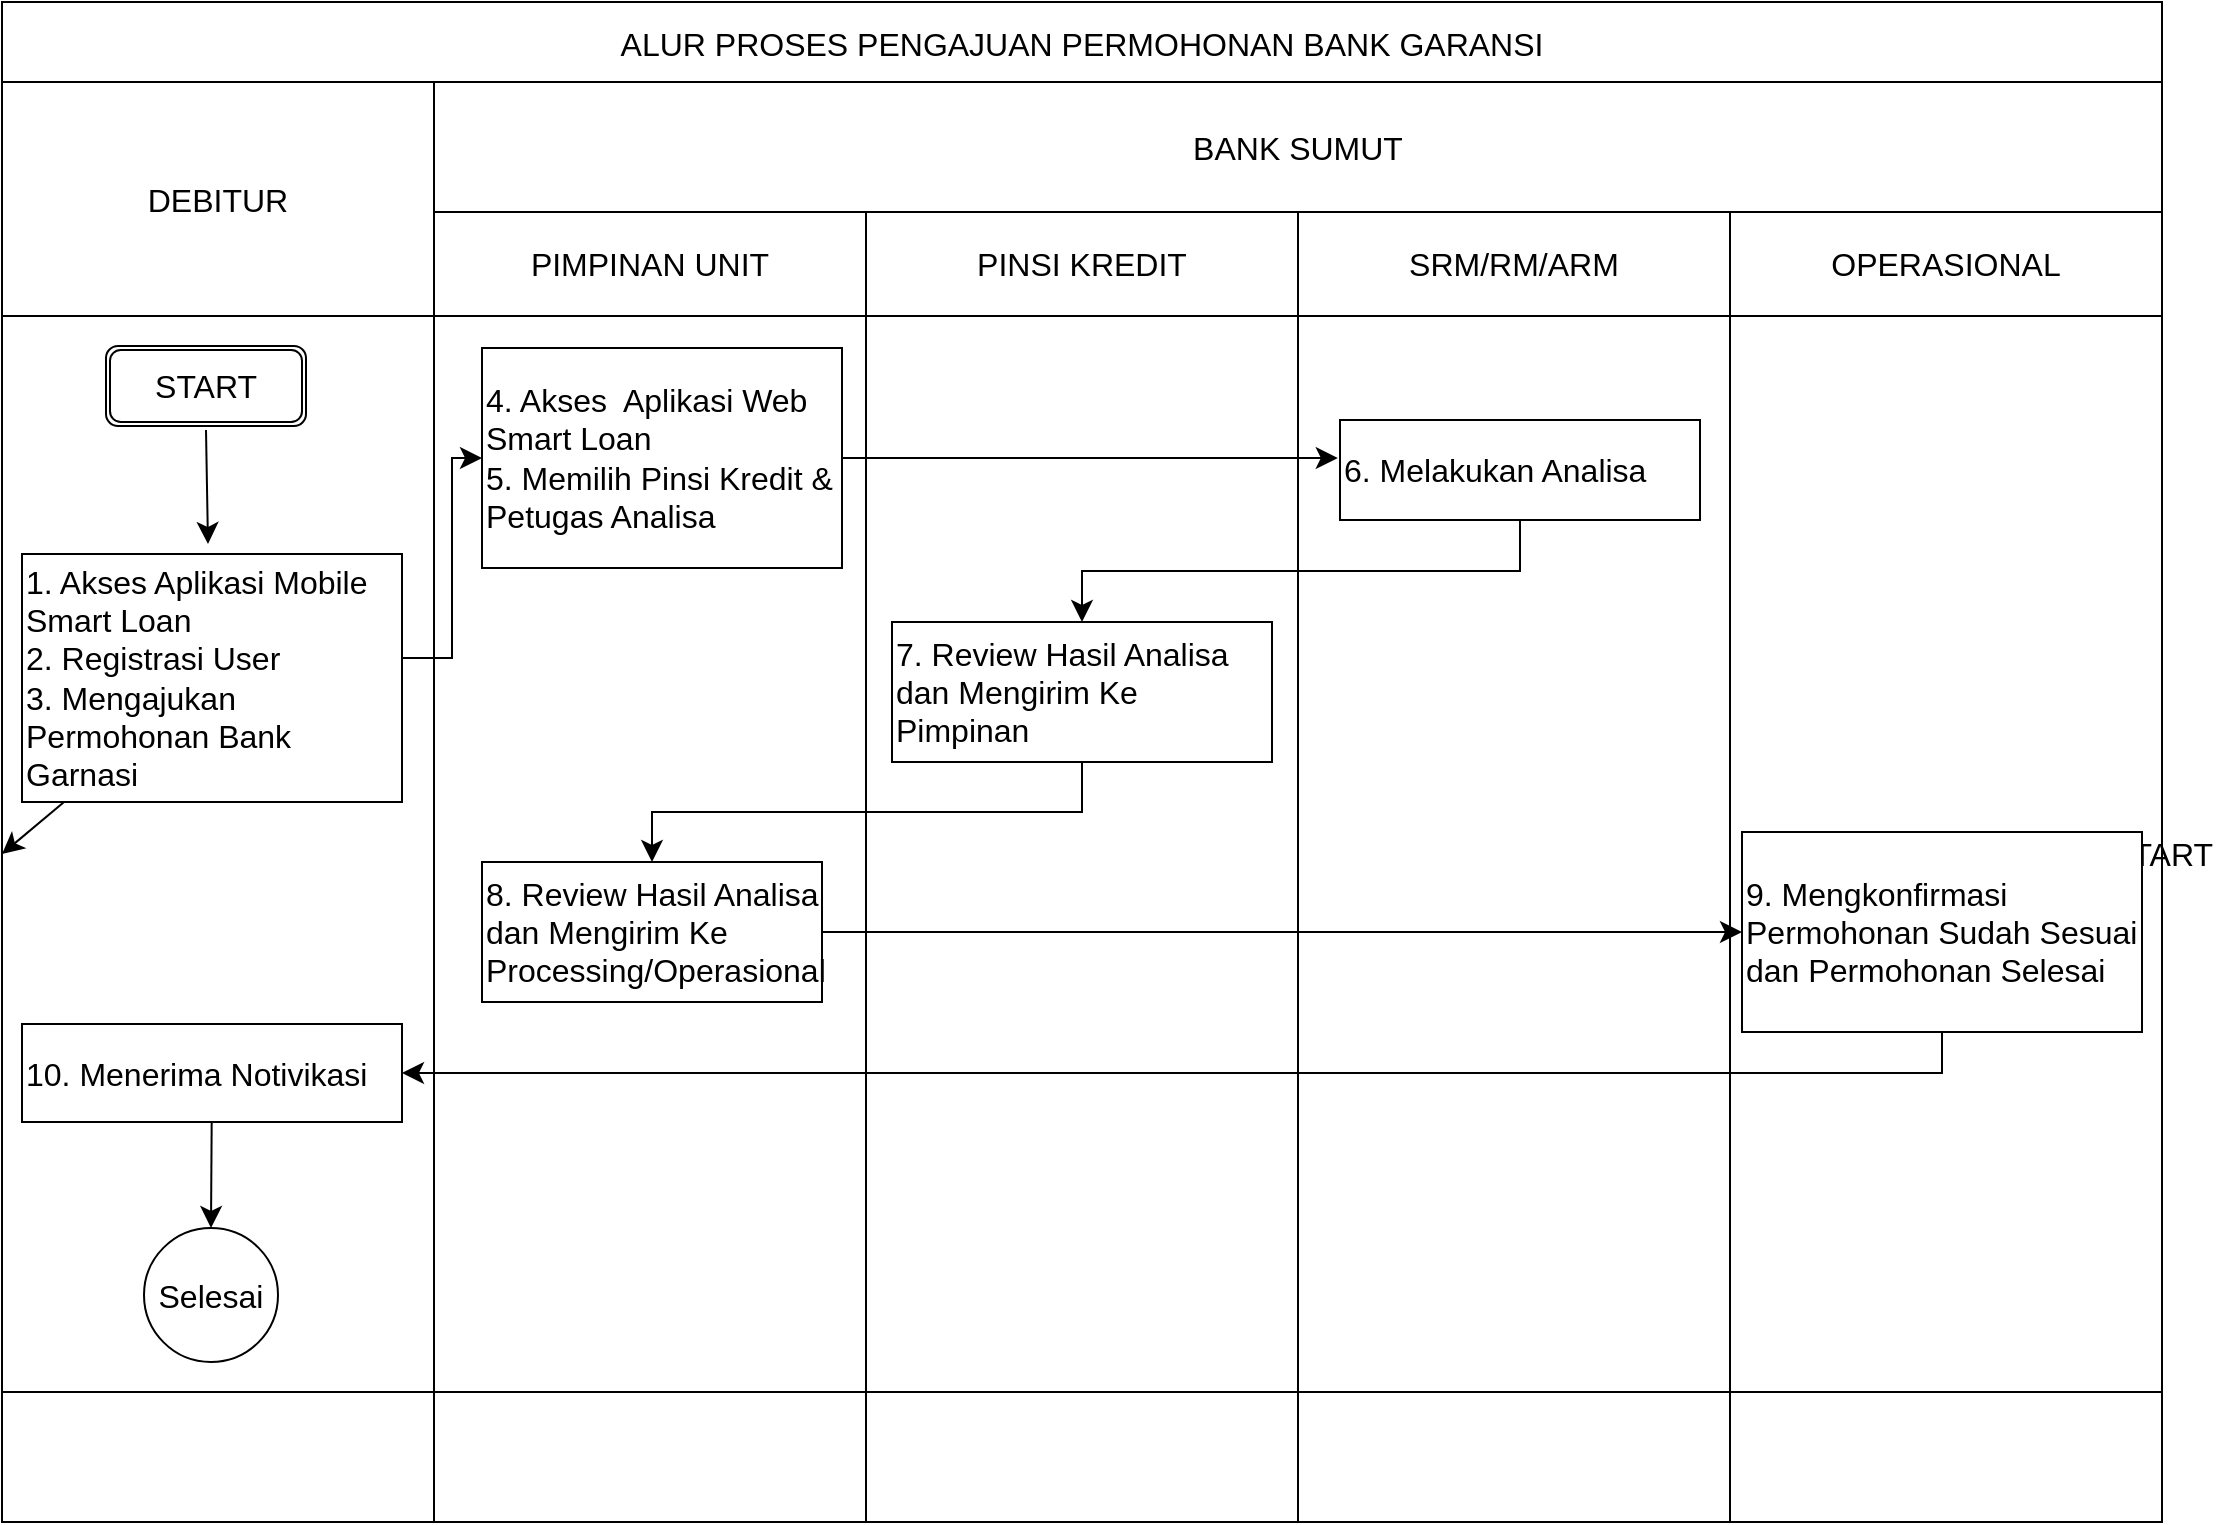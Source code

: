 <mxfile version="23.0.2" type="github">
  <diagram name="Halaman-1" id="n4d2_k8Z-ag33ny472bB">
    <mxGraphModel dx="1760" dy="988" grid="0" gridSize="10" guides="1" tooltips="1" connect="1" arrows="1" fold="1" page="0" pageScale="1" pageWidth="1169" pageHeight="827" math="0" shadow="0">
      <root>
        <mxCell id="0" />
        <mxCell id="1" parent="0" />
        <mxCell id="EmTqExq6xAu9jE96Nq1d-1" value="ALUR PROSES PENGAJUAN PERMOHONAN BANK GARANSI" style="shape=table;startSize=40;container=1;collapsible=0;childLayout=tableLayout;fontSize=16;" parent="1" vertex="1">
          <mxGeometry x="40" y="40" width="1080" height="760" as="geometry" />
        </mxCell>
        <mxCell id="EmTqExq6xAu9jE96Nq1d-2" value="" style="shape=tableRow;horizontal=0;startSize=0;swimlaneHead=0;swimlaneBody=0;strokeColor=inherit;top=0;left=0;bottom=0;right=0;collapsible=0;dropTarget=0;fillColor=none;points=[[0,0.5],[1,0.5]];portConstraint=eastwest;fontSize=16;" parent="EmTqExq6xAu9jE96Nq1d-1" vertex="1">
          <mxGeometry y="40" width="1080" height="65" as="geometry" />
        </mxCell>
        <mxCell id="EmTqExq6xAu9jE96Nq1d-3" value="DEBITUR" style="shape=partialRectangle;html=1;whiteSpace=wrap;connectable=0;strokeColor=inherit;overflow=hidden;fillColor=none;top=0;left=0;bottom=0;right=0;pointerEvents=1;fontSize=16;rowspan=2;colspan=1;" parent="EmTqExq6xAu9jE96Nq1d-2" vertex="1">
          <mxGeometry width="216" height="117" as="geometry">
            <mxRectangle width="216" height="65" as="alternateBounds" />
          </mxGeometry>
        </mxCell>
        <mxCell id="EmTqExq6xAu9jE96Nq1d-4" value="BANK SUMUT" style="shape=partialRectangle;html=1;whiteSpace=wrap;connectable=0;strokeColor=inherit;overflow=hidden;fillColor=none;top=0;left=0;bottom=0;right=0;pointerEvents=1;fontSize=16;rowspan=1;colspan=4;" parent="EmTqExq6xAu9jE96Nq1d-2" vertex="1">
          <mxGeometry x="216" width="864" height="65" as="geometry">
            <mxRectangle width="216" height="65" as="alternateBounds" />
          </mxGeometry>
        </mxCell>
        <mxCell id="EmTqExq6xAu9jE96Nq1d-5" value="" style="shape=partialRectangle;html=1;whiteSpace=wrap;connectable=0;strokeColor=inherit;overflow=hidden;fillColor=none;top=0;left=0;bottom=0;right=0;pointerEvents=1;fontSize=16;" parent="EmTqExq6xAu9jE96Nq1d-2" vertex="1" visible="0">
          <mxGeometry x="432" width="216" height="65" as="geometry">
            <mxRectangle width="216" height="65" as="alternateBounds" />
          </mxGeometry>
        </mxCell>
        <mxCell id="EmTqExq6xAu9jE96Nq1d-6" value="" style="shape=partialRectangle;html=1;whiteSpace=wrap;connectable=0;strokeColor=inherit;overflow=hidden;fillColor=none;top=0;left=0;bottom=0;right=0;pointerEvents=1;fontSize=16;" parent="EmTqExq6xAu9jE96Nq1d-2" vertex="1" visible="0">
          <mxGeometry x="648" width="216" height="65" as="geometry">
            <mxRectangle width="216" height="65" as="alternateBounds" />
          </mxGeometry>
        </mxCell>
        <mxCell id="EmTqExq6xAu9jE96Nq1d-7" value="" style="shape=partialRectangle;html=1;whiteSpace=wrap;connectable=0;strokeColor=inherit;overflow=hidden;fillColor=none;top=0;left=0;bottom=0;right=0;pointerEvents=1;fontSize=16;" parent="EmTqExq6xAu9jE96Nq1d-2" vertex="1" visible="0">
          <mxGeometry x="864" width="216" height="65" as="geometry">
            <mxRectangle width="216" height="65" as="alternateBounds" />
          </mxGeometry>
        </mxCell>
        <mxCell id="EmTqExq6xAu9jE96Nq1d-8" value="" style="shape=tableRow;horizontal=0;startSize=0;swimlaneHead=0;swimlaneBody=0;strokeColor=inherit;top=0;left=0;bottom=0;right=0;collapsible=0;dropTarget=0;fillColor=none;points=[[0,0.5],[1,0.5]];portConstraint=eastwest;fontSize=16;" parent="EmTqExq6xAu9jE96Nq1d-1" vertex="1">
          <mxGeometry y="105" width="1080" height="52" as="geometry" />
        </mxCell>
        <mxCell id="EmTqExq6xAu9jE96Nq1d-9" value="" style="shape=partialRectangle;html=1;whiteSpace=wrap;connectable=0;strokeColor=inherit;overflow=hidden;fillColor=none;top=0;left=0;bottom=0;right=0;pointerEvents=1;fontSize=16;" parent="EmTqExq6xAu9jE96Nq1d-8" vertex="1" visible="0">
          <mxGeometry width="216" height="52" as="geometry">
            <mxRectangle width="216" height="52" as="alternateBounds" />
          </mxGeometry>
        </mxCell>
        <mxCell id="EmTqExq6xAu9jE96Nq1d-10" value="PIMPINAN UNIT" style="shape=partialRectangle;html=1;whiteSpace=wrap;connectable=0;strokeColor=inherit;overflow=hidden;fillColor=none;top=0;left=0;bottom=0;right=0;pointerEvents=1;fontSize=16;" parent="EmTqExq6xAu9jE96Nq1d-8" vertex="1">
          <mxGeometry x="216" width="216" height="52" as="geometry">
            <mxRectangle width="216" height="52" as="alternateBounds" />
          </mxGeometry>
        </mxCell>
        <mxCell id="EmTqExq6xAu9jE96Nq1d-11" value="PINSI KREDIT" style="shape=partialRectangle;html=1;whiteSpace=wrap;connectable=0;strokeColor=inherit;overflow=hidden;fillColor=none;top=0;left=0;bottom=0;right=0;pointerEvents=1;fontSize=16;" parent="EmTqExq6xAu9jE96Nq1d-8" vertex="1">
          <mxGeometry x="432" width="216" height="52" as="geometry">
            <mxRectangle width="216" height="52" as="alternateBounds" />
          </mxGeometry>
        </mxCell>
        <mxCell id="EmTqExq6xAu9jE96Nq1d-12" value="SRM/RM/ARM" style="shape=partialRectangle;html=1;whiteSpace=wrap;connectable=0;strokeColor=inherit;overflow=hidden;fillColor=none;top=0;left=0;bottom=0;right=0;pointerEvents=1;fontSize=16;" parent="EmTqExq6xAu9jE96Nq1d-8" vertex="1">
          <mxGeometry x="648" width="216" height="52" as="geometry">
            <mxRectangle width="216" height="52" as="alternateBounds" />
          </mxGeometry>
        </mxCell>
        <mxCell id="EmTqExq6xAu9jE96Nq1d-13" value="OPERASIONAL" style="shape=partialRectangle;html=1;whiteSpace=wrap;connectable=0;strokeColor=inherit;overflow=hidden;fillColor=none;top=0;left=0;bottom=0;right=0;pointerEvents=1;fontSize=16;" parent="EmTqExq6xAu9jE96Nq1d-8" vertex="1">
          <mxGeometry x="864" width="216" height="52" as="geometry">
            <mxRectangle width="216" height="52" as="alternateBounds" />
          </mxGeometry>
        </mxCell>
        <mxCell id="EmTqExq6xAu9jE96Nq1d-14" value="" style="shape=tableRow;horizontal=0;startSize=0;swimlaneHead=0;swimlaneBody=0;strokeColor=inherit;top=0;left=0;bottom=0;right=0;collapsible=0;dropTarget=0;fillColor=none;points=[[0,0.5],[1,0.5]];portConstraint=eastwest;fontSize=16;" parent="EmTqExq6xAu9jE96Nq1d-1" vertex="1">
          <mxGeometry y="157" width="1080" height="538" as="geometry" />
        </mxCell>
        <mxCell id="EmTqExq6xAu9jE96Nq1d-15" value="" style="shape=partialRectangle;html=1;whiteSpace=wrap;connectable=0;strokeColor=inherit;overflow=hidden;fillColor=none;top=0;left=0;bottom=0;right=0;pointerEvents=1;fontSize=16;" parent="EmTqExq6xAu9jE96Nq1d-14" vertex="1">
          <mxGeometry width="216" height="538" as="geometry">
            <mxRectangle width="216" height="538" as="alternateBounds" />
          </mxGeometry>
        </mxCell>
        <mxCell id="EmTqExq6xAu9jE96Nq1d-16" value="" style="shape=partialRectangle;html=1;whiteSpace=wrap;connectable=0;strokeColor=inherit;overflow=hidden;fillColor=none;top=0;left=0;bottom=0;right=0;pointerEvents=1;fontSize=16;" parent="EmTqExq6xAu9jE96Nq1d-14" vertex="1">
          <mxGeometry x="216" width="216" height="538" as="geometry">
            <mxRectangle width="216" height="538" as="alternateBounds" />
          </mxGeometry>
        </mxCell>
        <mxCell id="EmTqExq6xAu9jE96Nq1d-17" value="" style="shape=partialRectangle;html=1;whiteSpace=wrap;connectable=0;strokeColor=inherit;overflow=hidden;fillColor=none;top=0;left=0;bottom=0;right=0;pointerEvents=1;fontSize=16;" parent="EmTqExq6xAu9jE96Nq1d-14" vertex="1">
          <mxGeometry x="432" width="216" height="538" as="geometry">
            <mxRectangle width="216" height="538" as="alternateBounds" />
          </mxGeometry>
        </mxCell>
        <mxCell id="EmTqExq6xAu9jE96Nq1d-18" value="" style="shape=partialRectangle;html=1;whiteSpace=wrap;connectable=0;strokeColor=inherit;overflow=hidden;fillColor=none;top=0;left=0;bottom=0;right=0;pointerEvents=1;fontSize=16;" parent="EmTqExq6xAu9jE96Nq1d-14" vertex="1">
          <mxGeometry x="648" width="216" height="538" as="geometry">
            <mxRectangle width="216" height="538" as="alternateBounds" />
          </mxGeometry>
        </mxCell>
        <mxCell id="EmTqExq6xAu9jE96Nq1d-19" value="" style="shape=partialRectangle;html=1;whiteSpace=wrap;connectable=0;strokeColor=inherit;overflow=hidden;fillColor=none;top=0;left=0;bottom=0;right=0;pointerEvents=1;fontSize=16;" parent="EmTqExq6xAu9jE96Nq1d-14" vertex="1">
          <mxGeometry x="864" width="216" height="538" as="geometry">
            <mxRectangle width="216" height="538" as="alternateBounds" />
          </mxGeometry>
        </mxCell>
        <mxCell id="EmTqExq6xAu9jE96Nq1d-20" value="START" style="shape=ext;double=1;rounded=1;whiteSpace=wrap;html=1;fontSize=16;" parent="EmTqExq6xAu9jE96Nq1d-14" vertex="1">
          <mxGeometry x="1080" height="538" as="geometry">
            <mxRectangle width="NaN" height="538" as="alternateBounds" />
          </mxGeometry>
        </mxCell>
        <mxCell id="EmTqExq6xAu9jE96Nq1d-21" value="" style="shape=singleArrow;whiteSpace=wrap;html=1;arrowWidth=0.4;arrowSize=0.4;fontSize=16;align=left;rounded=0;" parent="EmTqExq6xAu9jE96Nq1d-14" vertex="1">
          <mxGeometry height="538" as="geometry">
            <mxRectangle width="NaN" height="538" as="alternateBounds" />
          </mxGeometry>
        </mxCell>
        <mxCell id="EmTqExq6xAu9jE96Nq1d-22" value="" style="shape=tableRow;horizontal=0;startSize=0;swimlaneHead=0;swimlaneBody=0;strokeColor=inherit;top=0;left=0;bottom=0;right=0;collapsible=0;dropTarget=0;fillColor=none;points=[[0,0.5],[1,0.5]];portConstraint=eastwest;fontSize=16;" parent="EmTqExq6xAu9jE96Nq1d-1" vertex="1">
          <mxGeometry y="695" width="1080" height="65" as="geometry" />
        </mxCell>
        <mxCell id="EmTqExq6xAu9jE96Nq1d-23" value="" style="shape=partialRectangle;html=1;whiteSpace=wrap;connectable=0;strokeColor=inherit;overflow=hidden;fillColor=none;top=0;left=0;bottom=0;right=0;pointerEvents=1;fontSize=16;" parent="EmTqExq6xAu9jE96Nq1d-22" vertex="1">
          <mxGeometry width="216" height="65" as="geometry">
            <mxRectangle width="216" height="65" as="alternateBounds" />
          </mxGeometry>
        </mxCell>
        <mxCell id="EmTqExq6xAu9jE96Nq1d-24" value="" style="shape=partialRectangle;html=1;whiteSpace=wrap;connectable=0;strokeColor=inherit;overflow=hidden;fillColor=none;top=0;left=0;bottom=0;right=0;pointerEvents=1;fontSize=16;" parent="EmTqExq6xAu9jE96Nq1d-22" vertex="1">
          <mxGeometry x="216" width="216" height="65" as="geometry">
            <mxRectangle width="216" height="65" as="alternateBounds" />
          </mxGeometry>
        </mxCell>
        <mxCell id="EmTqExq6xAu9jE96Nq1d-25" value="" style="shape=partialRectangle;html=1;whiteSpace=wrap;connectable=0;strokeColor=inherit;overflow=hidden;fillColor=none;top=0;left=0;bottom=0;right=0;pointerEvents=1;fontSize=16;" parent="EmTqExq6xAu9jE96Nq1d-22" vertex="1">
          <mxGeometry x="432" width="216" height="65" as="geometry">
            <mxRectangle width="216" height="65" as="alternateBounds" />
          </mxGeometry>
        </mxCell>
        <mxCell id="EmTqExq6xAu9jE96Nq1d-26" value="" style="shape=partialRectangle;html=1;whiteSpace=wrap;connectable=0;strokeColor=inherit;overflow=hidden;fillColor=none;top=0;left=0;bottom=0;right=0;pointerEvents=1;fontSize=16;" parent="EmTqExq6xAu9jE96Nq1d-22" vertex="1">
          <mxGeometry x="648" width="216" height="65" as="geometry">
            <mxRectangle width="216" height="65" as="alternateBounds" />
          </mxGeometry>
        </mxCell>
        <mxCell id="EmTqExq6xAu9jE96Nq1d-27" value="" style="shape=partialRectangle;html=1;whiteSpace=wrap;connectable=0;strokeColor=inherit;overflow=hidden;fillColor=none;top=0;left=0;bottom=0;right=0;pointerEvents=1;fontSize=16;" parent="EmTqExq6xAu9jE96Nq1d-22" vertex="1">
          <mxGeometry x="864" width="216" height="65" as="geometry">
            <mxRectangle width="216" height="65" as="alternateBounds" />
          </mxGeometry>
        </mxCell>
        <mxCell id="EmTqExq6xAu9jE96Nq1d-29" value="START" style="shape=ext;double=1;rounded=1;whiteSpace=wrap;html=1;fontSize=16;" parent="1" vertex="1">
          <mxGeometry x="92" y="212" width="100" height="40" as="geometry" />
        </mxCell>
        <mxCell id="EmTqExq6xAu9jE96Nq1d-30" value="" style="edgeStyle=none;curved=1;rounded=0;orthogonalLoop=1;jettySize=auto;html=1;fontSize=12;startSize=8;endSize=8;" parent="1" source="EmTqExq6xAu9jE96Nq1d-31" target="EmTqExq6xAu9jE96Nq1d-21" edge="1">
          <mxGeometry relative="1" as="geometry" />
        </mxCell>
        <mxCell id="EmTqExq6xAu9jE96Nq1d-31" value="1. Akses Aplikasi Mobile Smart Loan&lt;br&gt;2. Registrasi User&lt;br&gt;3. Mengajukan&amp;nbsp; &amp;nbsp; &amp;nbsp; &amp;nbsp; Permohonan Bank &lt;br&gt;Garnasi" style="rounded=0;whiteSpace=wrap;html=1;fontSize=16;align=left;" parent="1" vertex="1">
          <mxGeometry x="50" y="316" width="190" height="124" as="geometry" />
        </mxCell>
        <mxCell id="EmTqExq6xAu9jE96Nq1d-32" value="4. Akses&amp;nbsp; Aplikasi Web Smart Loan&lt;br&gt;5. Memilih Pinsi Kredit &amp;amp; Petugas Analisa" style="rounded=0;whiteSpace=wrap;html=1;fontSize=16;align=left;" parent="1" vertex="1">
          <mxGeometry x="280" y="213" width="180" height="110" as="geometry" />
        </mxCell>
        <mxCell id="EmTqExq6xAu9jE96Nq1d-33" value="7. Review Hasil Analisa dan Mengirim Ke Pimpinan" style="rounded=0;whiteSpace=wrap;html=1;fontSize=16;align=left;" parent="1" vertex="1">
          <mxGeometry x="485" y="350" width="190" height="70" as="geometry" />
        </mxCell>
        <mxCell id="EmTqExq6xAu9jE96Nq1d-34" value="8. Review Hasil Analisa dan Mengirim Ke Processing/Operasional" style="rounded=0;whiteSpace=wrap;html=1;fontSize=16;align=left;" parent="1" vertex="1">
          <mxGeometry x="280" y="470" width="170" height="70" as="geometry" />
        </mxCell>
        <mxCell id="EmTqExq6xAu9jE96Nq1d-35" value="6. Melakukan Analisa" style="rounded=0;whiteSpace=wrap;html=1;fontSize=16;align=left;" parent="1" vertex="1">
          <mxGeometry x="709" y="249" width="180" height="50" as="geometry" />
        </mxCell>
        <mxCell id="EmTqExq6xAu9jE96Nq1d-36" value="9. Mengkonfirmasi Permohonan Sudah Sesuai dan Permohonan Selesai" style="rounded=0;whiteSpace=wrap;html=1;fontSize=16;align=left;" parent="1" vertex="1">
          <mxGeometry x="910" y="455" width="200" height="100" as="geometry" />
        </mxCell>
        <mxCell id="EmTqExq6xAu9jE96Nq1d-37" value="" style="edgeStyle=elbowEdgeStyle;elbow=horizontal;endArrow=classic;html=1;curved=0;rounded=0;endSize=8;startSize=8;fontSize=12;entryX=0;entryY=0.5;entryDx=0;entryDy=0;" parent="1" target="EmTqExq6xAu9jE96Nq1d-32" edge="1">
          <mxGeometry width="50" height="50" relative="1" as="geometry">
            <mxPoint x="240" y="367.96" as="sourcePoint" />
            <mxPoint x="281.08" y="276.05" as="targetPoint" />
            <Array as="points">
              <mxPoint x="265" y="337.96" />
            </Array>
          </mxGeometry>
        </mxCell>
        <mxCell id="EmTqExq6xAu9jE96Nq1d-38" value="" style="endArrow=classic;html=1;rounded=0;fontSize=12;startSize=8;endSize=8;curved=1;" parent="1" edge="1">
          <mxGeometry width="50" height="50" relative="1" as="geometry">
            <mxPoint x="142" y="254" as="sourcePoint" />
            <mxPoint x="143" y="311" as="targetPoint" />
          </mxGeometry>
        </mxCell>
        <mxCell id="EmTqExq6xAu9jE96Nq1d-39" value="" style="edgeStyle=segmentEdgeStyle;endArrow=classic;html=1;curved=0;rounded=0;endSize=8;startSize=8;fontSize=12;exitX=1;exitY=0.5;exitDx=0;exitDy=0;entryX=-0.006;entryY=0.374;entryDx=0;entryDy=0;entryPerimeter=0;" parent="1" source="EmTqExq6xAu9jE96Nq1d-32" target="EmTqExq6xAu9jE96Nq1d-35" edge="1">
          <mxGeometry width="50" height="50" relative="1" as="geometry">
            <mxPoint x="460" y="420" as="sourcePoint" />
            <mxPoint x="510" y="370" as="targetPoint" />
          </mxGeometry>
        </mxCell>
        <mxCell id="EmTqExq6xAu9jE96Nq1d-40" value="" style="edgeStyle=elbowEdgeStyle;elbow=vertical;endArrow=none;html=1;curved=0;rounded=0;endSize=8;startSize=8;fontSize=12;endFill=0;startArrow=classic;startFill=1;exitX=0.5;exitY=0;exitDx=0;exitDy=0;entryX=0.5;entryY=1;entryDx=0;entryDy=0;" parent="1" source="EmTqExq6xAu9jE96Nq1d-33" target="EmTqExq6xAu9jE96Nq1d-35" edge="1">
          <mxGeometry width="50" height="50" relative="1" as="geometry">
            <mxPoint x="580" y="350" as="sourcePoint" />
            <mxPoint x="630" y="300" as="targetPoint" />
          </mxGeometry>
        </mxCell>
        <mxCell id="EmTqExq6xAu9jE96Nq1d-41" value="" style="edgeStyle=elbowEdgeStyle;elbow=vertical;endArrow=none;html=1;curved=0;rounded=0;endSize=8;startSize=8;fontSize=12;exitX=0.5;exitY=0;exitDx=0;exitDy=0;entryX=0.5;entryY=1;entryDx=0;entryDy=0;endFill=0;startArrow=classic;startFill=1;" parent="1" source="EmTqExq6xAu9jE96Nq1d-34" target="EmTqExq6xAu9jE96Nq1d-33" edge="1">
          <mxGeometry width="50" height="50" relative="1" as="geometry">
            <mxPoint x="410" y="460" as="sourcePoint" />
            <mxPoint x="460" y="410" as="targetPoint" />
          </mxGeometry>
        </mxCell>
        <mxCell id="EmTqExq6xAu9jE96Nq1d-42" value="" style="endArrow=classic;html=1;rounded=0;fontSize=12;startSize=8;endSize=8;curved=1;exitX=1;exitY=0.5;exitDx=0;exitDy=0;" parent="1" source="EmTqExq6xAu9jE96Nq1d-34" target="EmTqExq6xAu9jE96Nq1d-36" edge="1">
          <mxGeometry width="50" height="50" relative="1" as="geometry">
            <mxPoint x="560" y="460" as="sourcePoint" />
            <mxPoint x="610" y="410" as="targetPoint" />
          </mxGeometry>
        </mxCell>
        <mxCell id="EmTqExq6xAu9jE96Nq1d-43" value="10. Menerima Notivikasi&amp;nbsp;" style="rounded=0;whiteSpace=wrap;html=1;fontSize=16;align=left;" parent="1" vertex="1">
          <mxGeometry x="50" y="551" width="190" height="49" as="geometry" />
        </mxCell>
        <mxCell id="EmTqExq6xAu9jE96Nq1d-44" value="Selesai" style="ellipse;whiteSpace=wrap;html=1;aspect=fixed;fontSize=16;" parent="1" vertex="1">
          <mxGeometry x="111" y="653" width="67" height="67" as="geometry" />
        </mxCell>
        <mxCell id="EmTqExq6xAu9jE96Nq1d-45" value="" style="endArrow=classic;html=1;rounded=0;fontSize=12;startSize=8;endSize=8;curved=1;entryX=0.5;entryY=0;entryDx=0;entryDy=0;" parent="1" source="EmTqExq6xAu9jE96Nq1d-43" target="EmTqExq6xAu9jE96Nq1d-44" edge="1">
          <mxGeometry width="50" height="50" relative="1" as="geometry">
            <mxPoint x="560" y="600" as="sourcePoint" />
            <mxPoint x="610" y="550" as="targetPoint" />
          </mxGeometry>
        </mxCell>
        <mxCell id="EmTqExq6xAu9jE96Nq1d-46" value="" style="edgeStyle=segmentEdgeStyle;endArrow=none;html=1;curved=0;rounded=0;endSize=8;startSize=8;fontSize=12;entryX=0.5;entryY=1;entryDx=0;entryDy=0;exitX=1;exitY=0.5;exitDx=0;exitDy=0;startArrow=classic;startFill=1;endFill=0;" parent="1" source="EmTqExq6xAu9jE96Nq1d-43" target="EmTqExq6xAu9jE96Nq1d-36" edge="1">
          <mxGeometry width="50" height="50" relative="1" as="geometry">
            <mxPoint x="560" y="600" as="sourcePoint" />
            <mxPoint x="610" y="550" as="targetPoint" />
          </mxGeometry>
        </mxCell>
      </root>
    </mxGraphModel>
  </diagram>
</mxfile>
